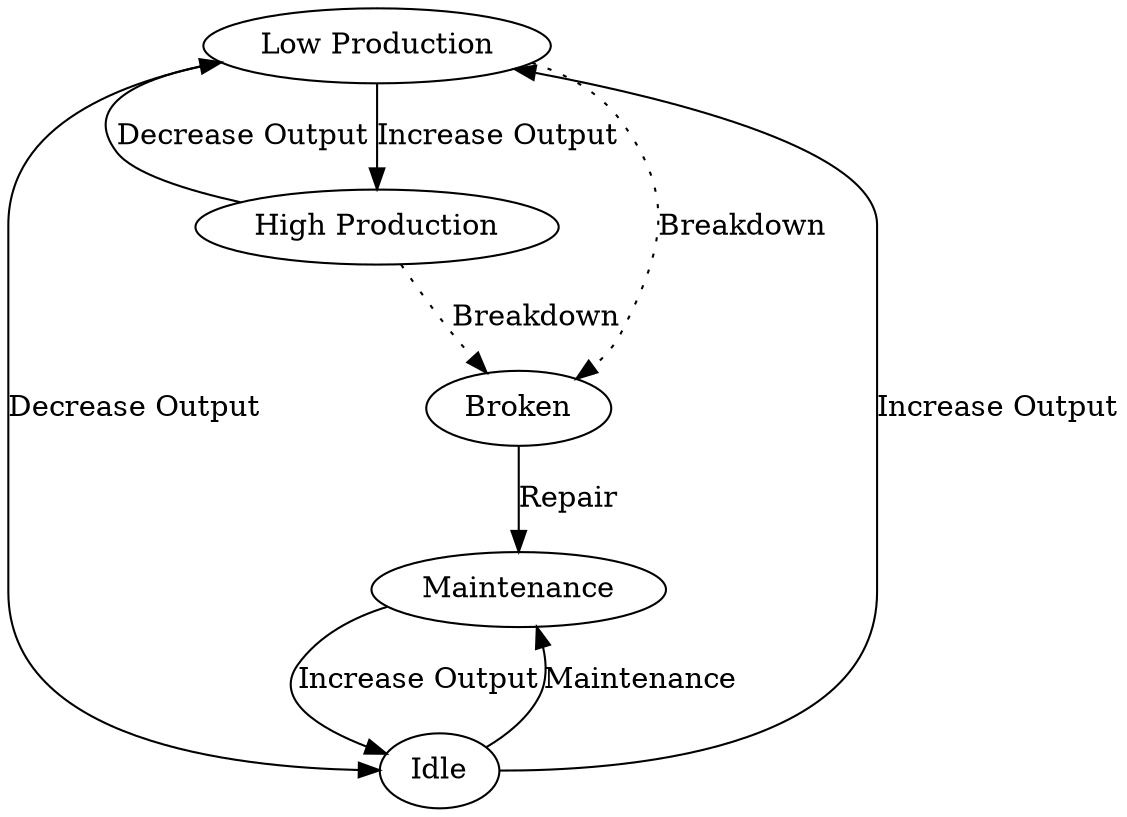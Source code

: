 // Industrial Process MDP
digraph {
	"Low Production" [label="Low Production"]
	"Low Production" -> "High Production" [label="Increase Output"]
	"Low Production" -> Idle [label="Decrease Output"]
	"Low Production" -> Broken [label=Breakdown style=dotted]
	"High Production" [label="High Production"]
	"High Production" -> "Low Production" [label="Decrease Output"]
	"High Production" -> Broken [label=Breakdown style=dotted]
	Maintenance [label=Maintenance]
	Maintenance -> Idle [label="Increase Output"]
	Broken [label=Broken]
	Broken -> Maintenance [label=Repair]
	Idle [label=Idle]
	Idle -> "Low Production" [label="Increase Output"]
	Idle -> Maintenance [label=Maintenance]
}
